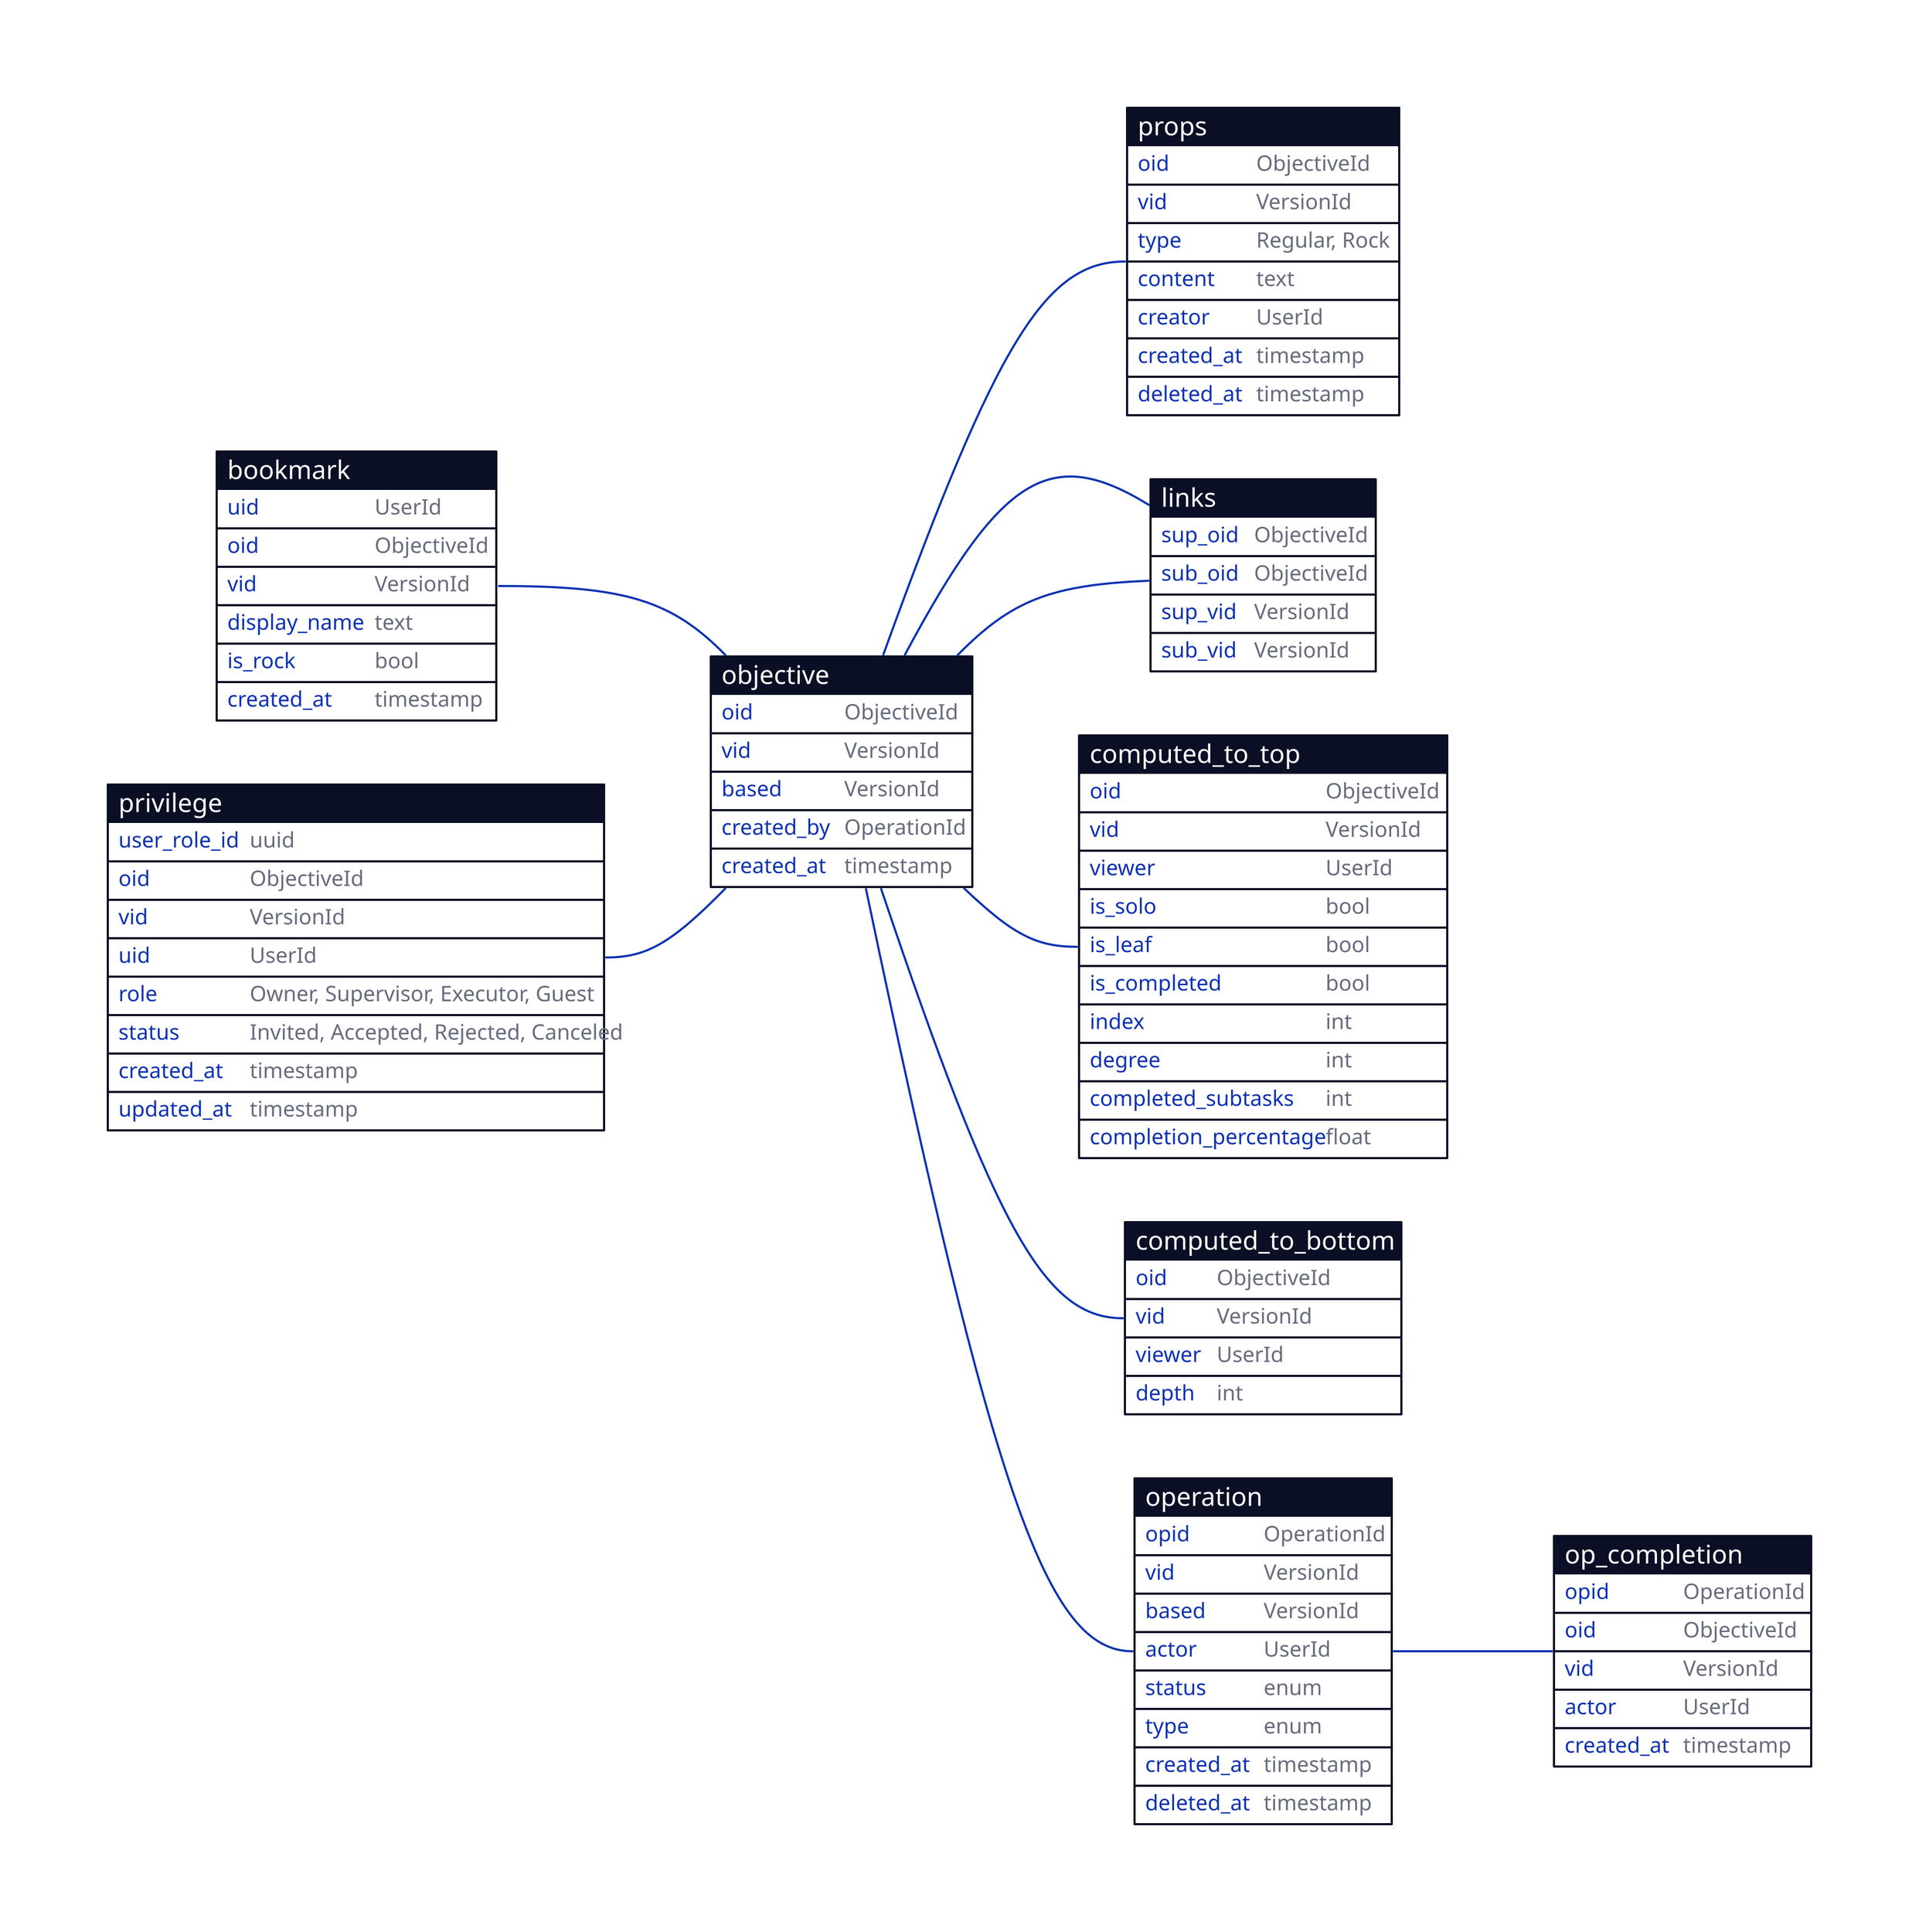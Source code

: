 bookmark: {
  shape: sql_table

  uid: UserId
  oid: ObjectiveId
  vid: VersionId
  display_name: text
  is_rock: bool # rocks are hidden in the UI
  created_at: timestamp
}

privilege: {
  shape: sql_table

  user_role_id: uuid
  oid: ObjectiveId
  vid: VersionId
  uid: UserId
  role: "Owner, Supervisor, Executor, Guest"
  status: "Invited, Accepted, Rejected, Canceled"
  created_at: timestamp
  updated_at: timestamp
}

objective: {
  shape: sql_table

  oid: ObjectiveId
  vid: VersionId
  based: VersionId
  created_by: OperationId

  created_at: timestamp
}

props: {
  shape: sql_table

  oid: ObjectiveId
  vid: VersionId
  type: "Regular, Rock"
  content: text
  creator: UserId
  created_at: timestamp
  deleted_at: timestamp
}

links: {
  shape: sql_table

  sup_oid: ObjectiveId
  sub_oid: ObjectiveId
  sup_vid: VersionId
  sub_vid: VersionId
}

computed_to_top: {
  shape: sql_table

  oid: ObjectiveId
  vid: VersionId
  viewer: UserId

  is_solo: bool
  is_leaf: bool
  is_completed: bool

  index: int
  degree: int
  completed_subtasks: int
  completion_percentage: float
}

computed_to_bottom: {
  shape: sql_table

  oid: ObjectiveId
  vid: VersionId
  viewer: UserId

  depth: int
}

operation: {
  shape: sql_table

  opid: OperationId
  vid: VersionId
  based: VersionId

  actor: UserId
  status: enum
  type: enum # Transitive, Checkout, Completion, Reattach, Reorder, Content

  created_at: timestamp
  deleted_at: timestamp
}

op_completion: {
  shape: sql_table

  opid: OperationId
  oid: ObjectiveId
  vid: VersionId
  actor: UserId
  created_at: timestamp
}

direction: right

# a bookmark points to a root node of a work tree
bookmark.oid -- objective.oid
# bookmark.vid -- objective.vid

# Any task with custom privilege hand.can have owner/viewers/executors
privilege.oid -- objective.oid
# privilege.vid -- objective.vid

objective.oid -- links.sup_oid
# objective.vid -- links.sup_vid

objective.oid -- links.sub_oid
# objective.vid -- links.sub_vid

objective.oid -- computed_to_top.oid
# objective.vid -- computed_to_top.vid

objective.oid -- computed_to_bottom.oid
# objective.vid -- computed_to_bottom.vid

operation.opid -- op_completion.opid

objective.created_by -- operation.opid

objective.oid -- props.oid
# objective.vid -- props.vid
